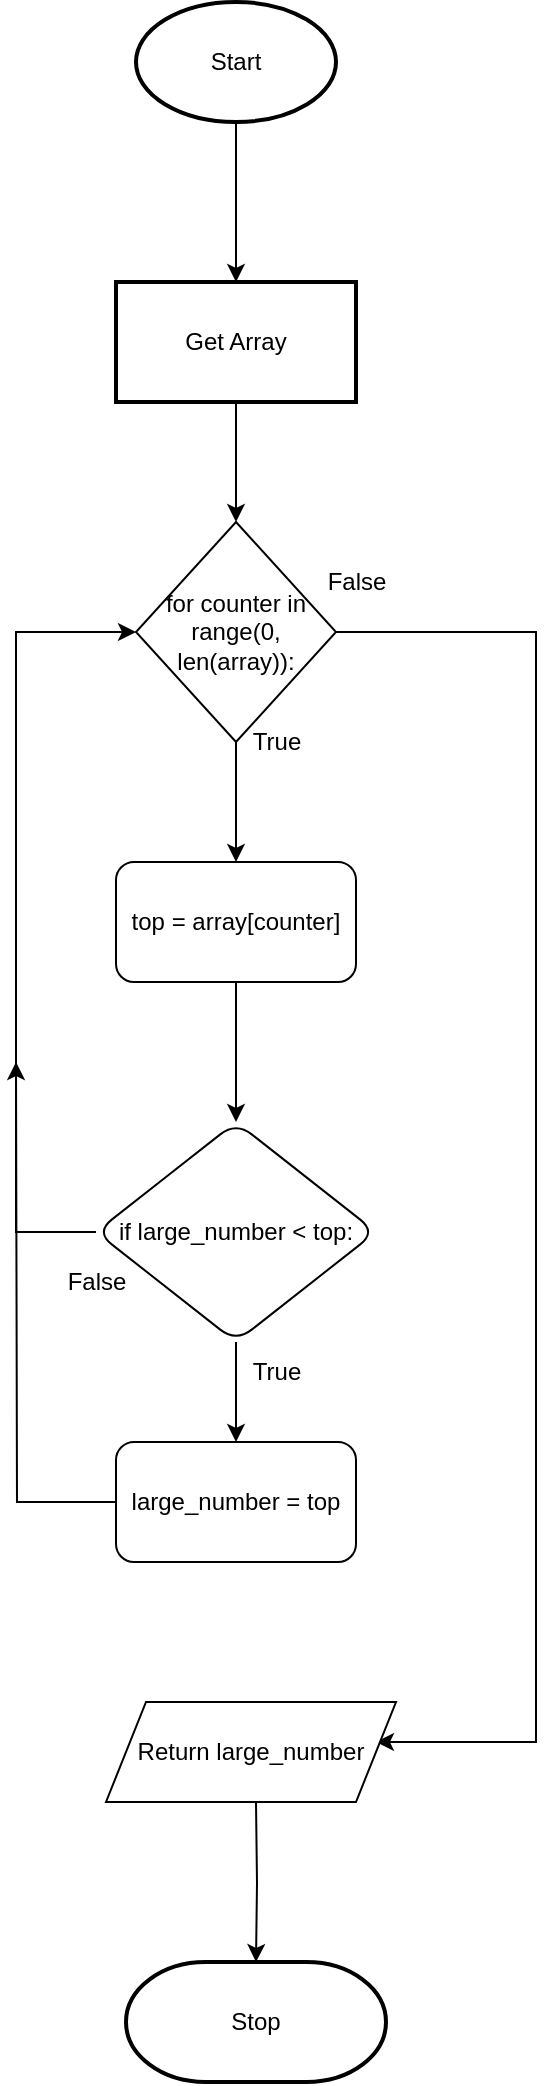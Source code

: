 <mxfile>
    <diagram id="kvk8JkGseTjVG1A1ggHk" name="Flowchart">
        <mxGraphModel dx="834" dy="1730" grid="1" gridSize="10" guides="1" tooltips="1" connect="1" arrows="1" fold="1" page="1" pageScale="1" pageWidth="827" pageHeight="1169" math="0" shadow="0">
            <root>
                <mxCell id="0"/>
                <mxCell id="1" parent="0"/>
                <mxCell id="35" value="" style="edgeStyle=none;html=1;" edge="1" parent="1" source="2" target="34">
                    <mxGeometry relative="1" as="geometry"/>
                </mxCell>
                <mxCell id="2" value="Start" style="strokeWidth=2;html=1;shape=mxgraph.flowchart.start_1;whiteSpace=wrap;" parent="1" vertex="1">
                    <mxGeometry x="230" y="-100" width="100" height="60" as="geometry"/>
                </mxCell>
                <mxCell id="6" value="Stop" style="strokeWidth=2;html=1;shape=mxgraph.flowchart.terminator;whiteSpace=wrap;" parent="1" vertex="1">
                    <mxGeometry x="225" y="880" width="130" height="60" as="geometry"/>
                </mxCell>
                <mxCell id="12" value="" style="edgeStyle=none;html=1;" parent="1" source="10" target="11" edge="1">
                    <mxGeometry relative="1" as="geometry"/>
                </mxCell>
                <mxCell id="20" style="edgeStyle=orthogonalEdgeStyle;html=1;rounded=0;entryX=1;entryY=0.5;entryDx=0;entryDy=0;" parent="1" source="10" edge="1">
                    <mxGeometry relative="1" as="geometry">
                        <mxPoint x="350" y="770" as="targetPoint"/>
                        <Array as="points">
                            <mxPoint x="430" y="215"/>
                            <mxPoint x="430" y="770"/>
                        </Array>
                    </mxGeometry>
                </mxCell>
                <mxCell id="10" value="for counter in range(0, len(array)):" style="rhombus;whiteSpace=wrap;html=1;" parent="1" vertex="1">
                    <mxGeometry x="230" y="160" width="100" height="110" as="geometry"/>
                </mxCell>
                <mxCell id="15" value="" style="edgeStyle=none;html=1;" parent="1" source="11" target="13" edge="1">
                    <mxGeometry relative="1" as="geometry"/>
                </mxCell>
                <mxCell id="11" value="top = array[counter]" style="rounded=1;whiteSpace=wrap;html=1;" parent="1" vertex="1">
                    <mxGeometry x="220" y="330" width="120" height="60" as="geometry"/>
                </mxCell>
                <mxCell id="17" value="" style="edgeStyle=none;html=1;" parent="1" source="13" target="16" edge="1">
                    <mxGeometry relative="1" as="geometry"/>
                </mxCell>
                <mxCell id="21" style="edgeStyle=orthogonalEdgeStyle;rounded=0;html=1;exitX=0;exitY=0.5;exitDx=0;exitDy=0;entryX=0;entryY=0.5;entryDx=0;entryDy=0;" parent="1" source="13" target="10" edge="1">
                    <mxGeometry relative="1" as="geometry">
                        <Array as="points">
                            <mxPoint x="170" y="515"/>
                            <mxPoint x="170" y="215"/>
                        </Array>
                    </mxGeometry>
                </mxCell>
                <mxCell id="13" value="if large_number &amp;lt; top:" style="rhombus;whiteSpace=wrap;html=1;rounded=1;" parent="1" vertex="1">
                    <mxGeometry x="210" y="460" width="140" height="110" as="geometry"/>
                </mxCell>
                <mxCell id="29" style="edgeStyle=orthogonalEdgeStyle;rounded=0;html=1;" parent="1" source="16" edge="1">
                    <mxGeometry relative="1" as="geometry">
                        <mxPoint x="170" y="430" as="targetPoint"/>
                    </mxGeometry>
                </mxCell>
                <mxCell id="16" value="large_number = top" style="whiteSpace=wrap;html=1;rounded=1;" parent="1" vertex="1">
                    <mxGeometry x="220" y="620" width="120" height="60" as="geometry"/>
                </mxCell>
                <mxCell id="28" style="edgeStyle=orthogonalEdgeStyle;rounded=0;html=1;" parent="1" target="6" edge="1">
                    <mxGeometry relative="1" as="geometry">
                        <mxPoint x="300" y="810" as="targetPoint"/>
                        <mxPoint x="290" y="800" as="sourcePoint"/>
                    </mxGeometry>
                </mxCell>
                <mxCell id="30" value="True" style="text;html=1;align=center;verticalAlign=middle;resizable=0;points=[];autosize=1;strokeColor=none;fillColor=none;" parent="1" vertex="1">
                    <mxGeometry x="280" y="260" width="40" height="20" as="geometry"/>
                </mxCell>
                <mxCell id="31" value="False" style="text;html=1;align=center;verticalAlign=middle;resizable=0;points=[];autosize=1;strokeColor=none;fillColor=none;" parent="1" vertex="1">
                    <mxGeometry x="320" y="180" width="40" height="20" as="geometry"/>
                </mxCell>
                <mxCell id="32" value="False" style="text;html=1;align=center;verticalAlign=middle;resizable=0;points=[];autosize=1;strokeColor=none;fillColor=none;" parent="1" vertex="1">
                    <mxGeometry x="190" y="530" width="40" height="20" as="geometry"/>
                </mxCell>
                <mxCell id="33" value="True" style="text;html=1;align=center;verticalAlign=middle;resizable=0;points=[];autosize=1;strokeColor=none;fillColor=none;" parent="1" vertex="1">
                    <mxGeometry x="280" y="575" width="40" height="20" as="geometry"/>
                </mxCell>
                <mxCell id="36" value="" style="edgeStyle=none;html=1;" edge="1" parent="1" source="34" target="10">
                    <mxGeometry relative="1" as="geometry"/>
                </mxCell>
                <mxCell id="34" value="Get Array" style="whiteSpace=wrap;html=1;strokeWidth=2;" vertex="1" parent="1">
                    <mxGeometry x="220" y="40" width="120" height="60" as="geometry"/>
                </mxCell>
                <mxCell id="37" value="&lt;span&gt;Return large_number&lt;/span&gt;" style="shape=parallelogram;perimeter=parallelogramPerimeter;whiteSpace=wrap;html=1;fixedSize=1;" vertex="1" parent="1">
                    <mxGeometry x="215" y="750" width="145" height="50" as="geometry"/>
                </mxCell>
            </root>
        </mxGraphModel>
    </diagram>
</mxfile>